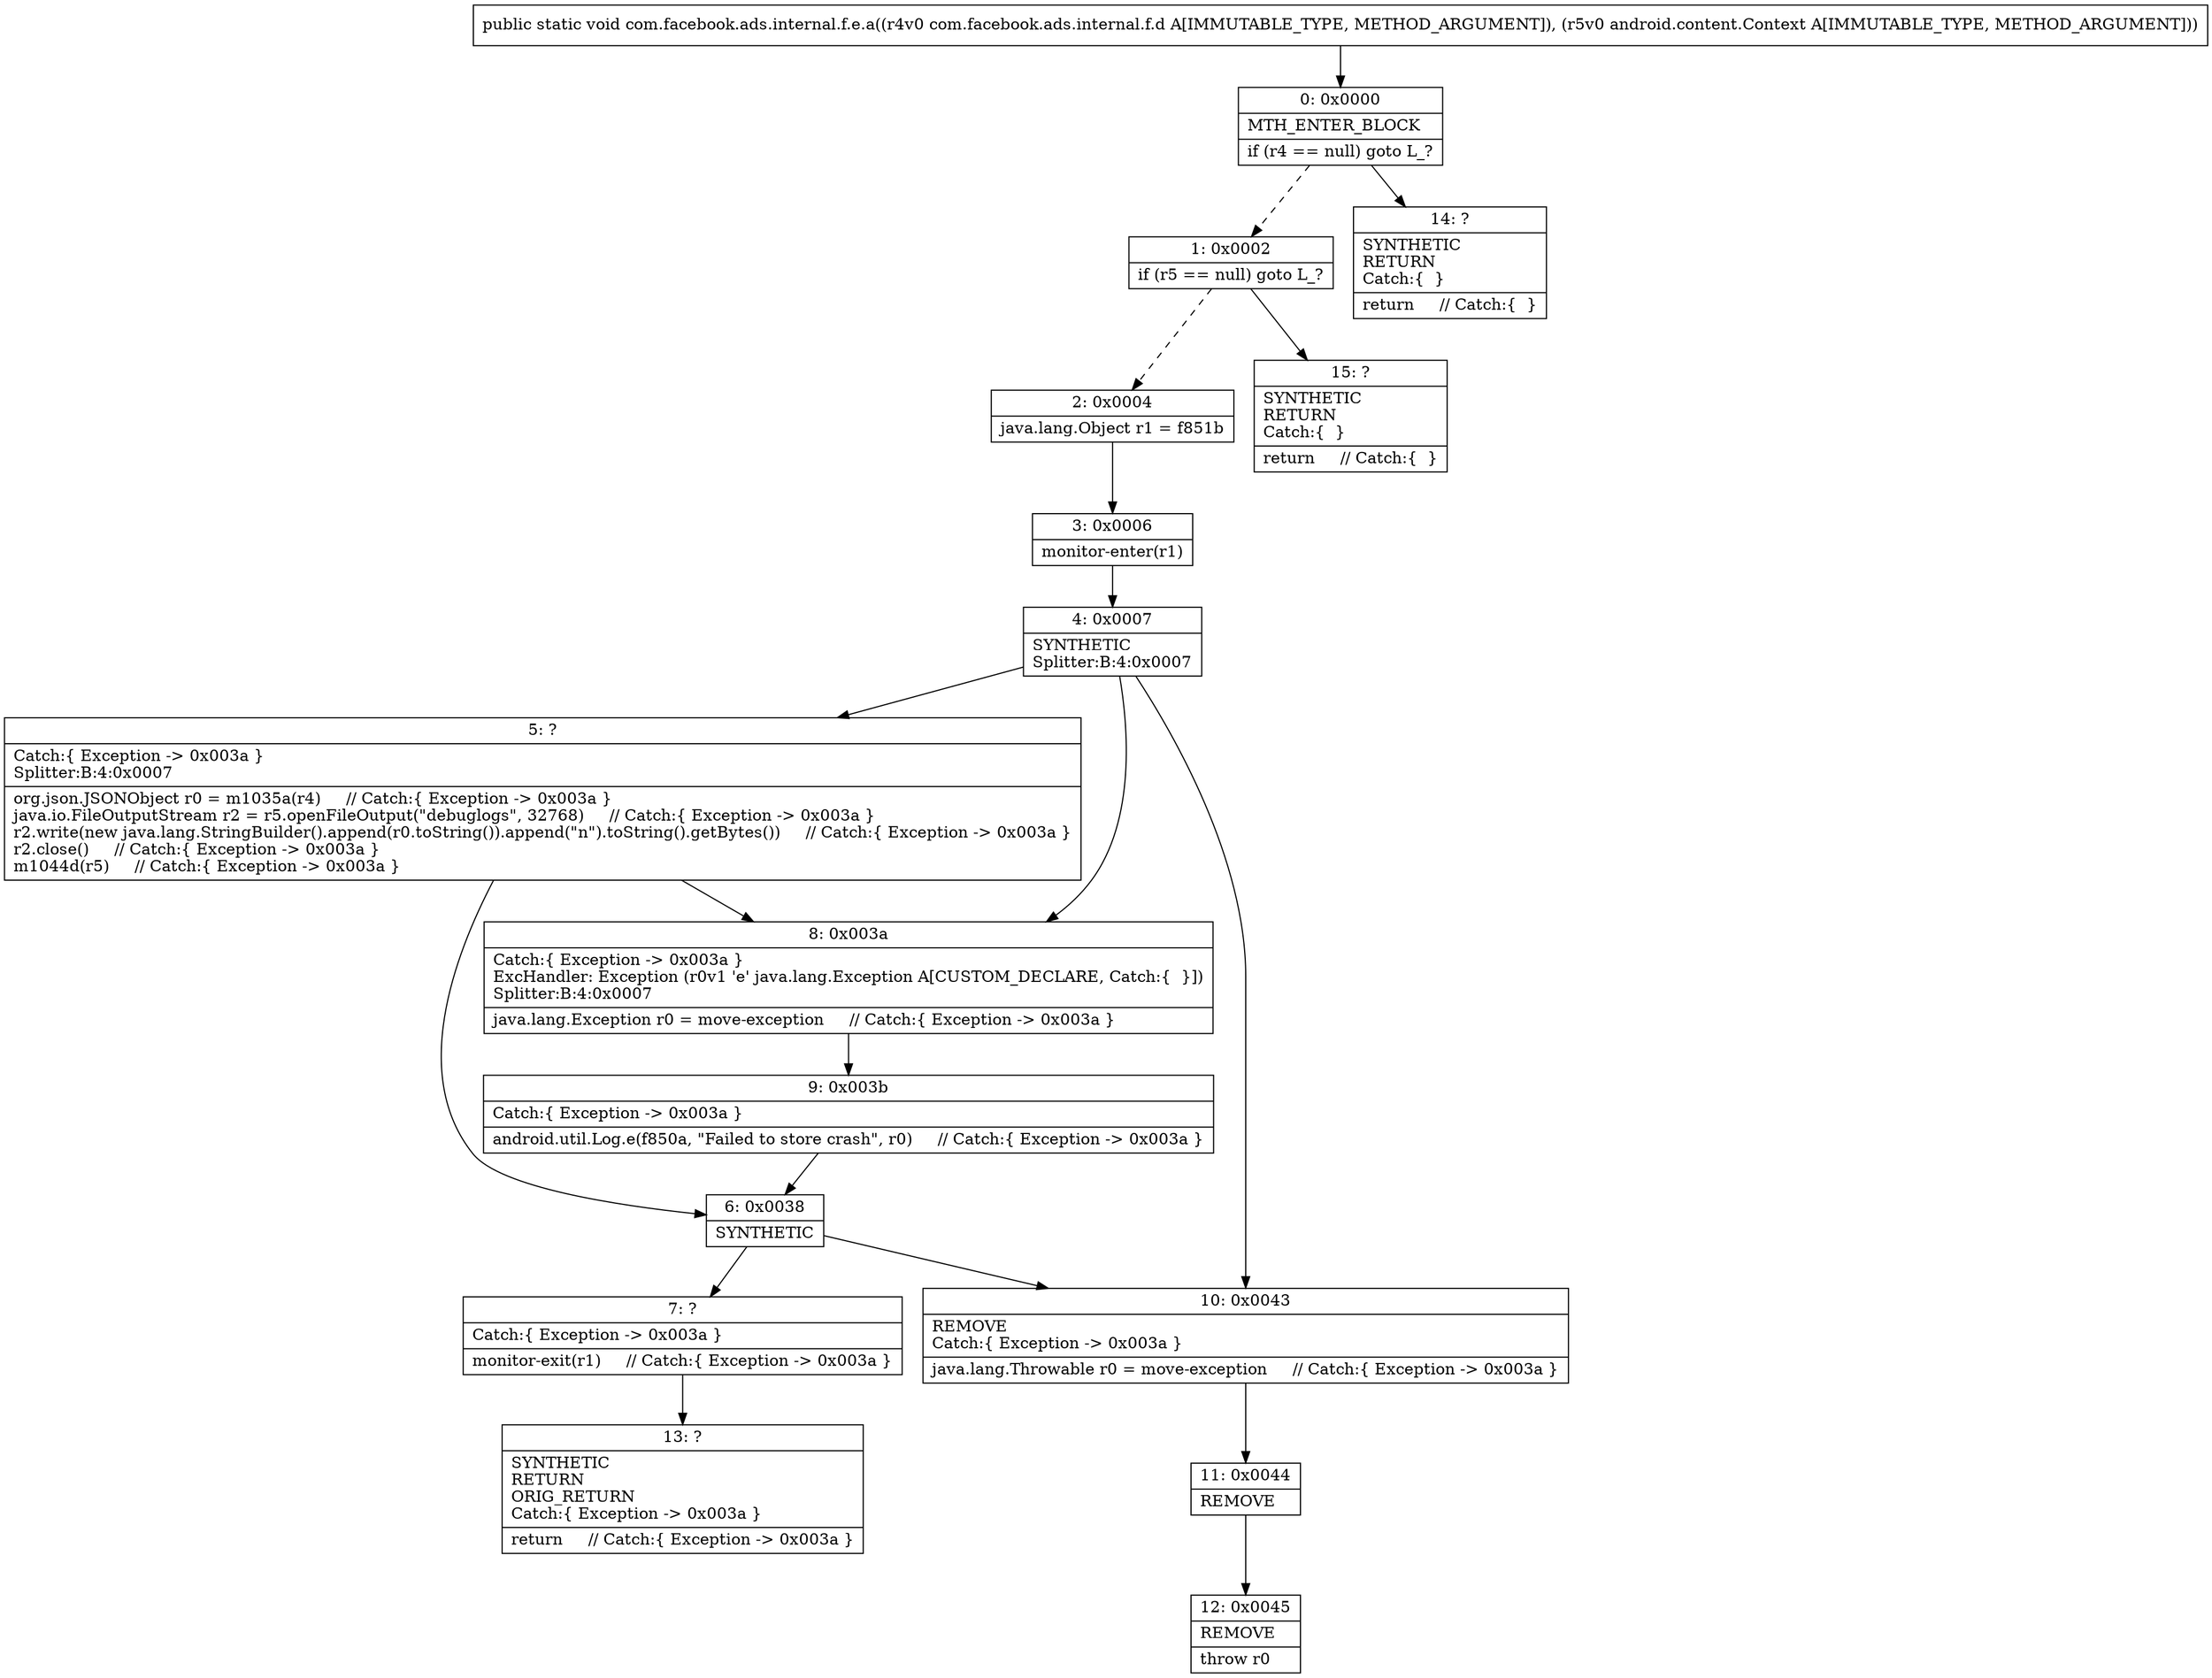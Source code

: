digraph "CFG forcom.facebook.ads.internal.f.e.a(Lcom\/facebook\/ads\/internal\/f\/d;Landroid\/content\/Context;)V" {
Node_0 [shape=record,label="{0\:\ 0x0000|MTH_ENTER_BLOCK\l|if (r4 == null) goto L_?\l}"];
Node_1 [shape=record,label="{1\:\ 0x0002|if (r5 == null) goto L_?\l}"];
Node_2 [shape=record,label="{2\:\ 0x0004|java.lang.Object r1 = f851b\l}"];
Node_3 [shape=record,label="{3\:\ 0x0006|monitor\-enter(r1)\l}"];
Node_4 [shape=record,label="{4\:\ 0x0007|SYNTHETIC\lSplitter:B:4:0x0007\l}"];
Node_5 [shape=record,label="{5\:\ ?|Catch:\{ Exception \-\> 0x003a \}\lSplitter:B:4:0x0007\l|org.json.JSONObject r0 = m1035a(r4)     \/\/ Catch:\{ Exception \-\> 0x003a \}\ljava.io.FileOutputStream r2 = r5.openFileOutput(\"debuglogs\", 32768)     \/\/ Catch:\{ Exception \-\> 0x003a \}\lr2.write(new java.lang.StringBuilder().append(r0.toString()).append(\"n\").toString().getBytes())     \/\/ Catch:\{ Exception \-\> 0x003a \}\lr2.close()     \/\/ Catch:\{ Exception \-\> 0x003a \}\lm1044d(r5)     \/\/ Catch:\{ Exception \-\> 0x003a \}\l}"];
Node_6 [shape=record,label="{6\:\ 0x0038|SYNTHETIC\l}"];
Node_7 [shape=record,label="{7\:\ ?|Catch:\{ Exception \-\> 0x003a \}\l|monitor\-exit(r1)     \/\/ Catch:\{ Exception \-\> 0x003a \}\l}"];
Node_8 [shape=record,label="{8\:\ 0x003a|Catch:\{ Exception \-\> 0x003a \}\lExcHandler: Exception (r0v1 'e' java.lang.Exception A[CUSTOM_DECLARE, Catch:\{  \}])\lSplitter:B:4:0x0007\l|java.lang.Exception r0 = move\-exception     \/\/ Catch:\{ Exception \-\> 0x003a \}\l}"];
Node_9 [shape=record,label="{9\:\ 0x003b|Catch:\{ Exception \-\> 0x003a \}\l|android.util.Log.e(f850a, \"Failed to store crash\", r0)     \/\/ Catch:\{ Exception \-\> 0x003a \}\l}"];
Node_10 [shape=record,label="{10\:\ 0x0043|REMOVE\lCatch:\{ Exception \-\> 0x003a \}\l|java.lang.Throwable r0 = move\-exception     \/\/ Catch:\{ Exception \-\> 0x003a \}\l}"];
Node_11 [shape=record,label="{11\:\ 0x0044|REMOVE\l}"];
Node_12 [shape=record,label="{12\:\ 0x0045|REMOVE\l|throw r0\l}"];
Node_13 [shape=record,label="{13\:\ ?|SYNTHETIC\lRETURN\lORIG_RETURN\lCatch:\{ Exception \-\> 0x003a \}\l|return     \/\/ Catch:\{ Exception \-\> 0x003a \}\l}"];
Node_14 [shape=record,label="{14\:\ ?|SYNTHETIC\lRETURN\lCatch:\{  \}\l|return     \/\/ Catch:\{  \}\l}"];
Node_15 [shape=record,label="{15\:\ ?|SYNTHETIC\lRETURN\lCatch:\{  \}\l|return     \/\/ Catch:\{  \}\l}"];
MethodNode[shape=record,label="{public static void com.facebook.ads.internal.f.e.a((r4v0 com.facebook.ads.internal.f.d A[IMMUTABLE_TYPE, METHOD_ARGUMENT]), (r5v0 android.content.Context A[IMMUTABLE_TYPE, METHOD_ARGUMENT])) }"];
MethodNode -> Node_0;
Node_0 -> Node_1[style=dashed];
Node_0 -> Node_14;
Node_1 -> Node_2[style=dashed];
Node_1 -> Node_15;
Node_2 -> Node_3;
Node_3 -> Node_4;
Node_4 -> Node_5;
Node_4 -> Node_8;
Node_4 -> Node_10;
Node_5 -> Node_6;
Node_5 -> Node_8;
Node_6 -> Node_7;
Node_6 -> Node_10;
Node_7 -> Node_13;
Node_8 -> Node_9;
Node_9 -> Node_6;
Node_10 -> Node_11;
Node_11 -> Node_12;
}

